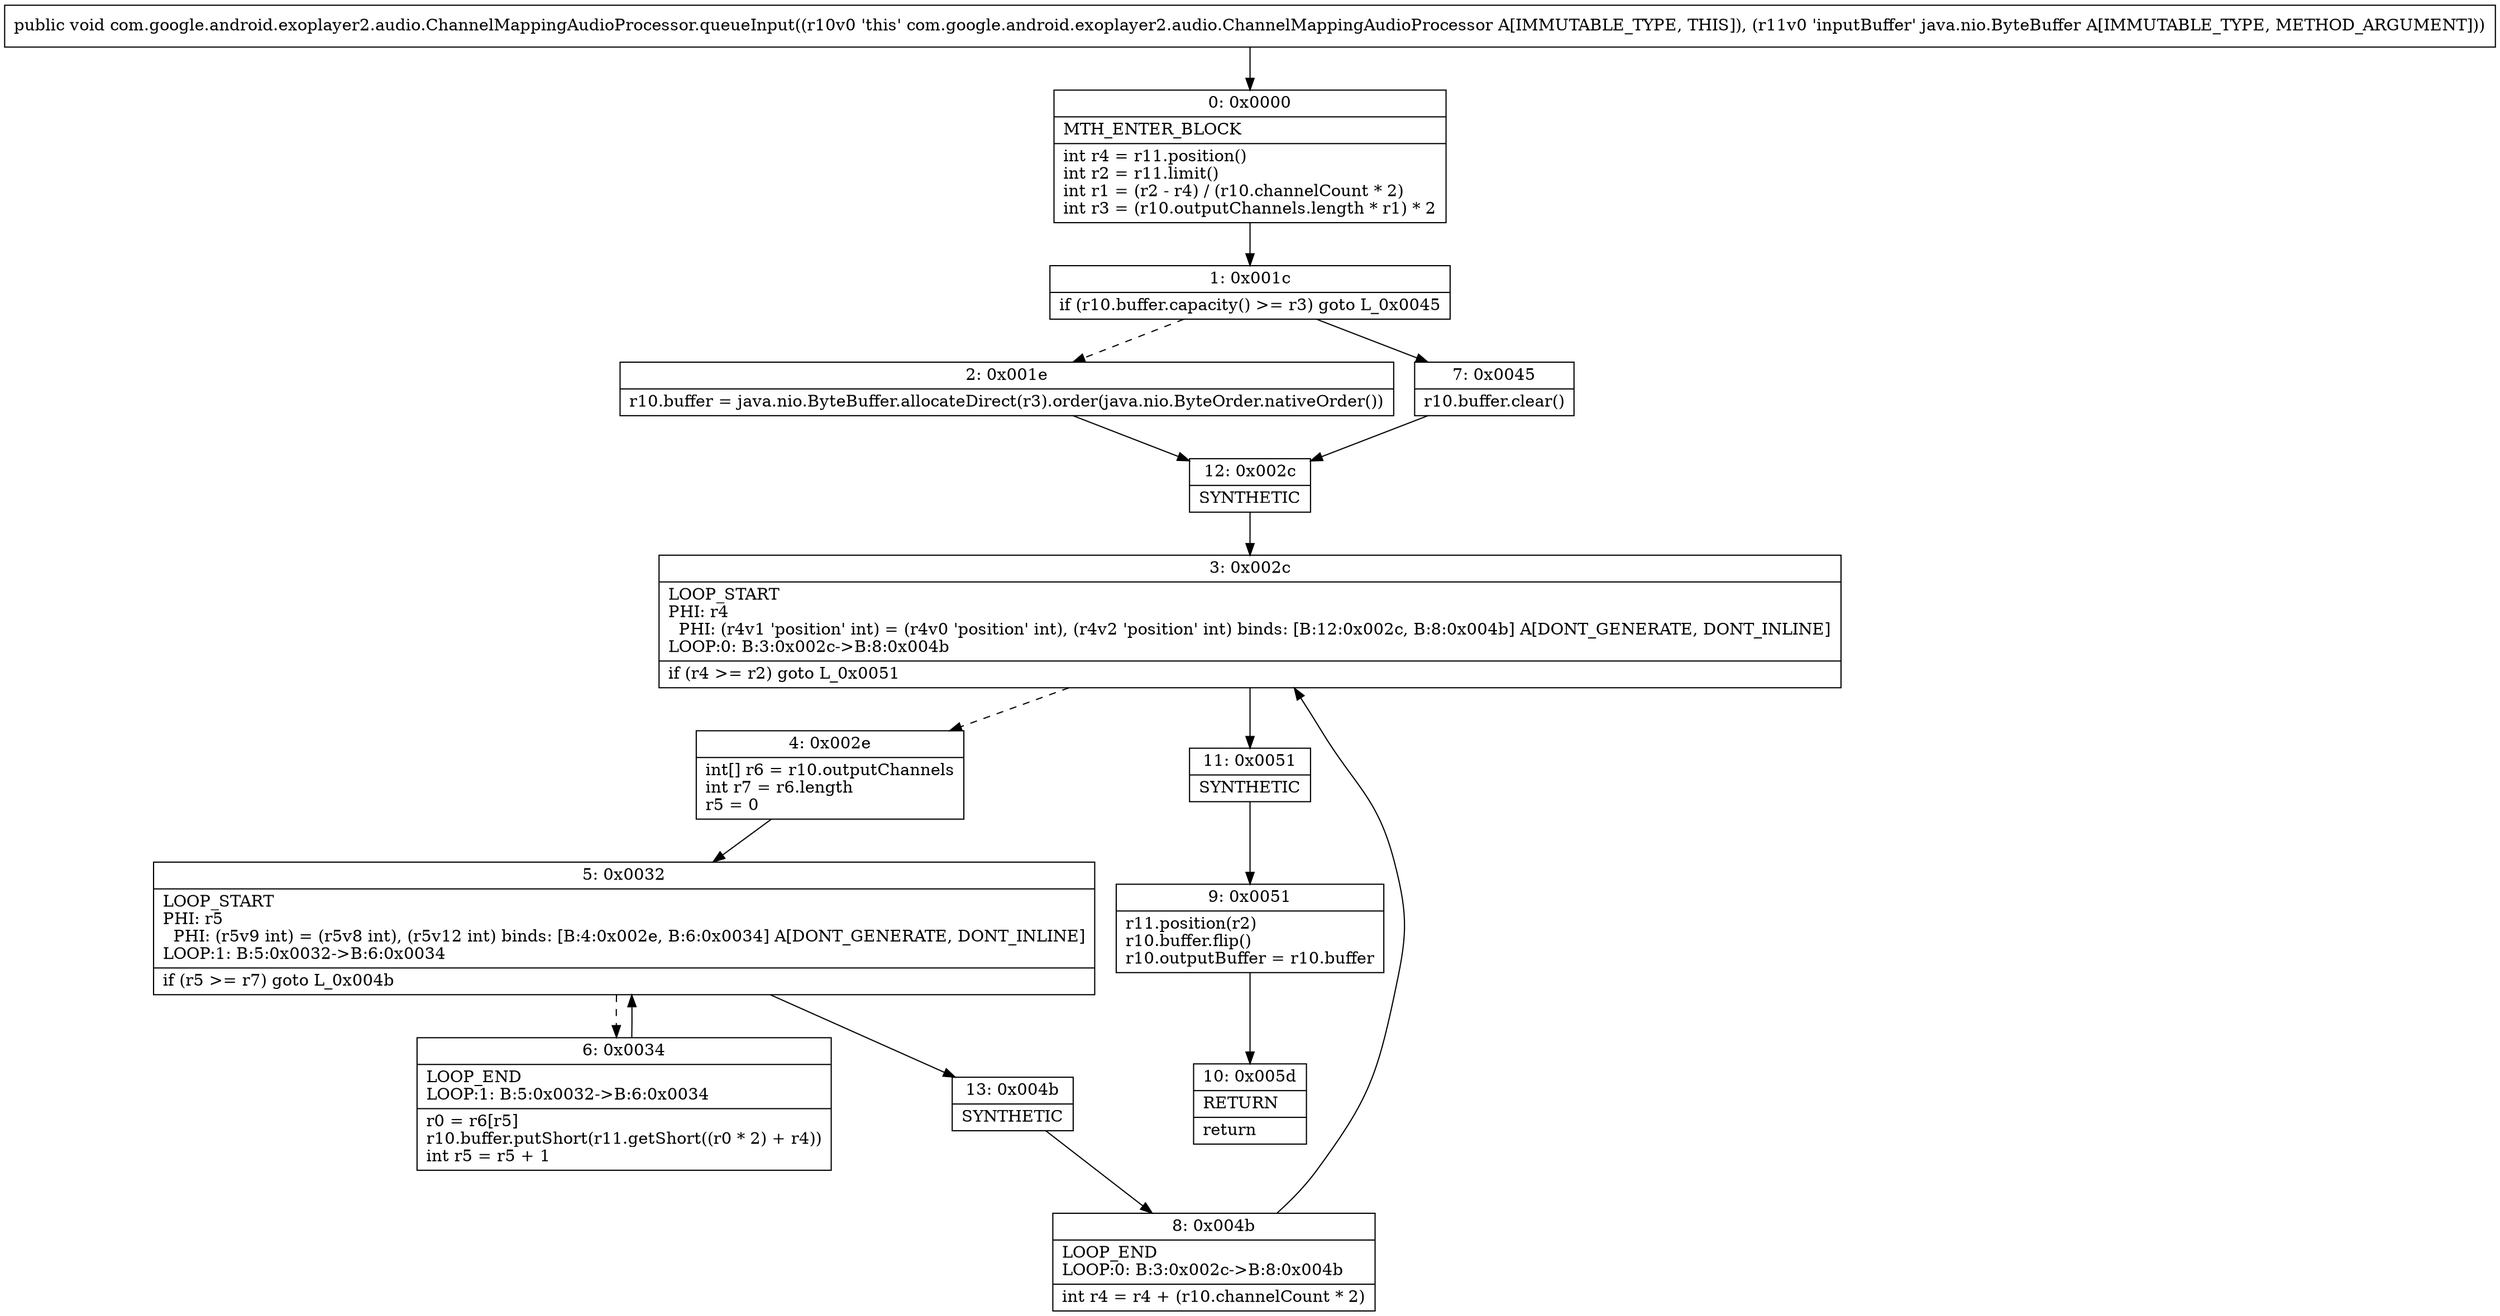 digraph "CFG forcom.google.android.exoplayer2.audio.ChannelMappingAudioProcessor.queueInput(Ljava\/nio\/ByteBuffer;)V" {
Node_0 [shape=record,label="{0\:\ 0x0000|MTH_ENTER_BLOCK\l|int r4 = r11.position()\lint r2 = r11.limit()\lint r1 = (r2 \- r4) \/ (r10.channelCount * 2)\lint r3 = (r10.outputChannels.length * r1) * 2\l}"];
Node_1 [shape=record,label="{1\:\ 0x001c|if (r10.buffer.capacity() \>= r3) goto L_0x0045\l}"];
Node_2 [shape=record,label="{2\:\ 0x001e|r10.buffer = java.nio.ByteBuffer.allocateDirect(r3).order(java.nio.ByteOrder.nativeOrder())\l}"];
Node_3 [shape=record,label="{3\:\ 0x002c|LOOP_START\lPHI: r4 \l  PHI: (r4v1 'position' int) = (r4v0 'position' int), (r4v2 'position' int) binds: [B:12:0x002c, B:8:0x004b] A[DONT_GENERATE, DONT_INLINE]\lLOOP:0: B:3:0x002c\-\>B:8:0x004b\l|if (r4 \>= r2) goto L_0x0051\l}"];
Node_4 [shape=record,label="{4\:\ 0x002e|int[] r6 = r10.outputChannels\lint r7 = r6.length\lr5 = 0\l}"];
Node_5 [shape=record,label="{5\:\ 0x0032|LOOP_START\lPHI: r5 \l  PHI: (r5v9 int) = (r5v8 int), (r5v12 int) binds: [B:4:0x002e, B:6:0x0034] A[DONT_GENERATE, DONT_INLINE]\lLOOP:1: B:5:0x0032\-\>B:6:0x0034\l|if (r5 \>= r7) goto L_0x004b\l}"];
Node_6 [shape=record,label="{6\:\ 0x0034|LOOP_END\lLOOP:1: B:5:0x0032\-\>B:6:0x0034\l|r0 = r6[r5]\lr10.buffer.putShort(r11.getShort((r0 * 2) + r4))\lint r5 = r5 + 1\l}"];
Node_7 [shape=record,label="{7\:\ 0x0045|r10.buffer.clear()\l}"];
Node_8 [shape=record,label="{8\:\ 0x004b|LOOP_END\lLOOP:0: B:3:0x002c\-\>B:8:0x004b\l|int r4 = r4 + (r10.channelCount * 2)\l}"];
Node_9 [shape=record,label="{9\:\ 0x0051|r11.position(r2)\lr10.buffer.flip()\lr10.outputBuffer = r10.buffer\l}"];
Node_10 [shape=record,label="{10\:\ 0x005d|RETURN\l|return\l}"];
Node_11 [shape=record,label="{11\:\ 0x0051|SYNTHETIC\l}"];
Node_12 [shape=record,label="{12\:\ 0x002c|SYNTHETIC\l}"];
Node_13 [shape=record,label="{13\:\ 0x004b|SYNTHETIC\l}"];
MethodNode[shape=record,label="{public void com.google.android.exoplayer2.audio.ChannelMappingAudioProcessor.queueInput((r10v0 'this' com.google.android.exoplayer2.audio.ChannelMappingAudioProcessor A[IMMUTABLE_TYPE, THIS]), (r11v0 'inputBuffer' java.nio.ByteBuffer A[IMMUTABLE_TYPE, METHOD_ARGUMENT])) }"];
MethodNode -> Node_0;
Node_0 -> Node_1;
Node_1 -> Node_2[style=dashed];
Node_1 -> Node_7;
Node_2 -> Node_12;
Node_3 -> Node_4[style=dashed];
Node_3 -> Node_11;
Node_4 -> Node_5;
Node_5 -> Node_6[style=dashed];
Node_5 -> Node_13;
Node_6 -> Node_5;
Node_7 -> Node_12;
Node_8 -> Node_3;
Node_9 -> Node_10;
Node_11 -> Node_9;
Node_12 -> Node_3;
Node_13 -> Node_8;
}

